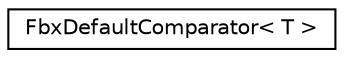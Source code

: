 digraph "クラス階層図"
{
  edge [fontname="Helvetica",fontsize="10",labelfontname="Helvetica",labelfontsize="10"];
  node [fontname="Helvetica",fontsize="10",shape=record];
  rankdir="LR";
  Node0 [label="FbxDefaultComparator\< T \>",height=0.2,width=0.4,color="black", fillcolor="white", style="filled",URL="$class_fbx_default_comparator.html"];
}
